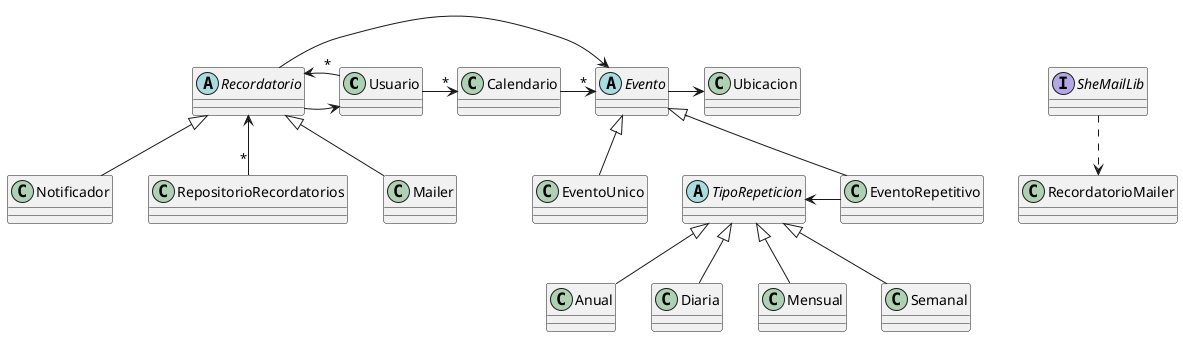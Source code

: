 @startuml
'https://plantuml.com/class-diagram



class Usuario

class RecordatorioMailer

class Notificador

class Calendario

class Ubicacion

abstract class Evento

class EventoUnico

class EventoRepetitivo

abstract class TipoRepeticion

class Anual

class Diaria

class Mensual

class Semanal

class RepositorioRecordatorios

abstract class Recordatorio

Anual -u-|> TipoRepeticion
Diaria -u-|> TipoRepeticion
Mensual -u-|> TipoRepeticion
Semanal -u-|> TipoRepeticion

EventoRepetitivo -u-|> Evento
EventoRepetitivo-l->TipoRepeticion


EventoUnico -u-|> Evento


interface SheMailLib
SheMailLib.->RecordatorioMailer

Recordatorio->Evento
Recordatorio->Usuario

Notificador-u-|>Recordatorio
Mailer-u-|>Recordatorio

Usuario->"*"Calendario
Calendario->"*"Evento
Evento->Ubicacion

Usuario"*"-l->Recordatorio
RepositorioRecordatorios"*"-u->Recordatorio
@enduml